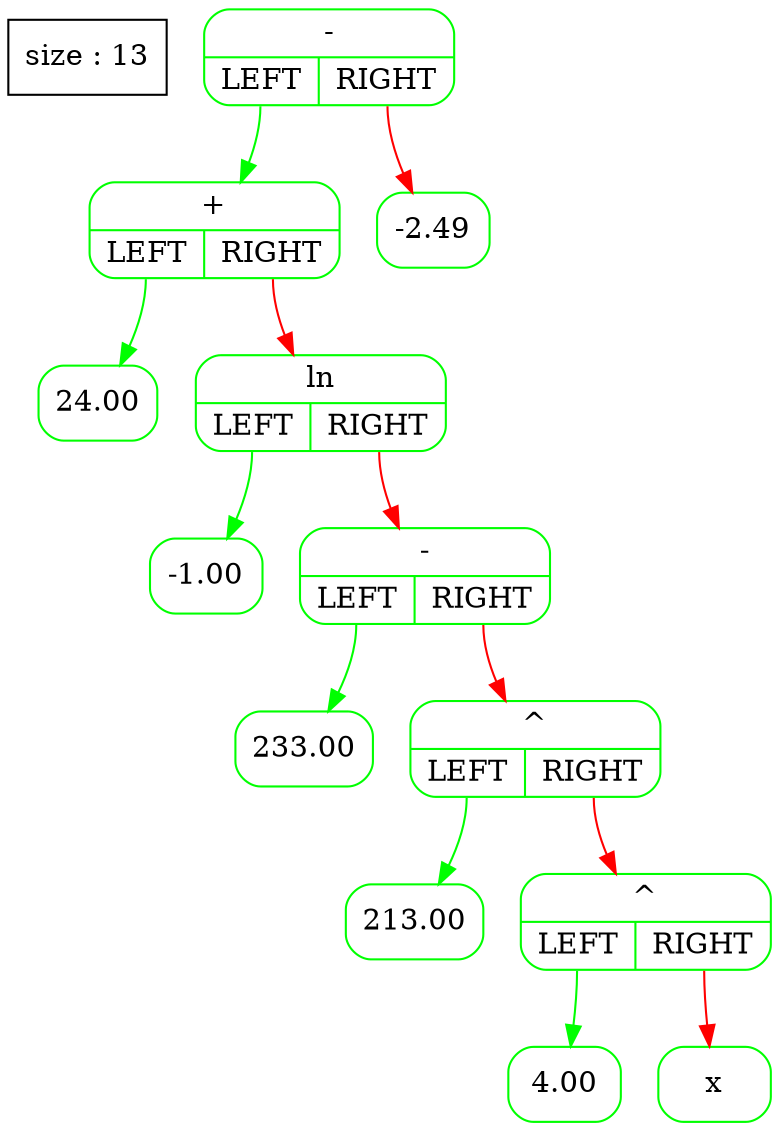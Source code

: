 digraph G {                
  tree [shape=box ; stryle=rounded ; label="size : 13"];                
  edge [color=black];                
  node [shape=record ; style=rounded ; color=green];
14715552 [label="{-|{<YES>LEFT|<NO>RIGHT}}"];
14714112 [label="{+|{<YES>LEFT|<NO>RIGHT}}"];
14690040 [label="{24.00}"];
14714432 [label="{ln|{<YES>LEFT|<NO>RIGHT}}"];
14689480 [label="{-1.00}"];
14713752 [label="{-|{<YES>LEFT|<NO>RIGHT}}"];
14689880 [label="{233.00}"];
14690200 [label="{^|{<YES>LEFT|<NO>RIGHT}}"];
14689520 [label="{213.00}"];
14690000 [label="{^|{<YES>LEFT|<NO>RIGHT}}"];
14689920 [label="{4.00}"];
14689960 [label="{x}"];
14715512 [label="{-2.49}"];
14715552:<YES> -> 14714112 [color=green];
14714112:<YES> -> 14690040 [color=green];
14714112:<NO> -> 14714432 [color=red];
14714432:<YES> -> 14689480 [color=green];
14714432:<NO> -> 14713752 [color=red];
14713752:<YES> -> 14689880 [color=green];
14713752:<NO> -> 14690200 [color=red];
14690200:<YES> -> 14689520 [color=green];
14690200:<NO> -> 14690000 [color=red];
14690000:<YES> -> 14689920 [color=green];
14690000:<NO> -> 14689960 [color=red];
14715552:<NO> -> 14715512 [color=red];
}